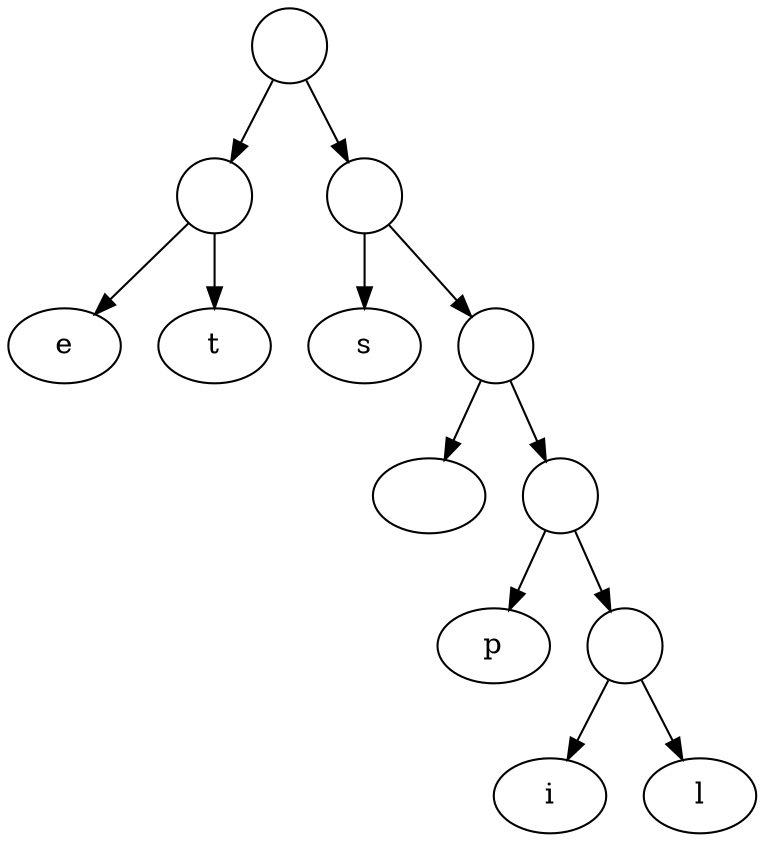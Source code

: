digraph G {
  n0 [label="", shape=circle];
  n1 [label="", shape=circle];
  n2 [label="e"];
  n3 [label="t"];
  n1 -> n2;
  n1 -> n3;
  n4 [label="", shape=circle];
  n5 [label="s"];
  n6 [label="", shape=circle];
  n7 [label=" "];
  n8 [label="", shape=circle];
  n9 [label="p"];
  n10 [label="", shape=circle];
  n11 [label="i"];
  n12 [label="l"];
  n10 -> n11;
  n10 -> n12;
  n8 -> n9;
  n8 -> n10;
  n6 -> n7;
  n6 -> n8;
  n4 -> n5;
  n4 -> n6;
  n0 -> n1;
  n0 -> n4;
}
